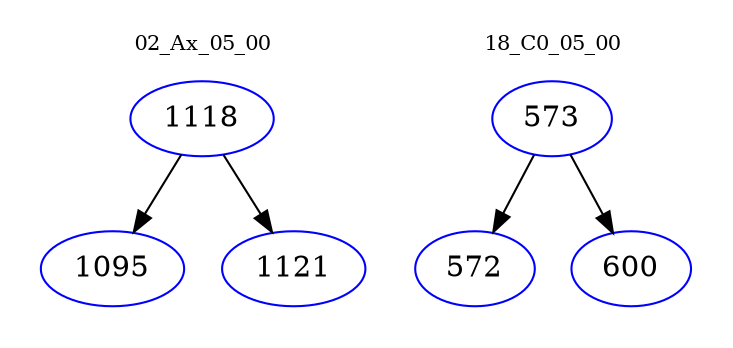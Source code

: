 digraph{
subgraph cluster_0 {
color = white
label = "02_Ax_05_00";
fontsize=10;
T0_1118 [label="1118", color="blue"]
T0_1118 -> T0_1095 [color="black"]
T0_1095 [label="1095", color="blue"]
T0_1118 -> T0_1121 [color="black"]
T0_1121 [label="1121", color="blue"]
}
subgraph cluster_1 {
color = white
label = "18_C0_05_00";
fontsize=10;
T1_573 [label="573", color="blue"]
T1_573 -> T1_572 [color="black"]
T1_572 [label="572", color="blue"]
T1_573 -> T1_600 [color="black"]
T1_600 [label="600", color="blue"]
}
}
